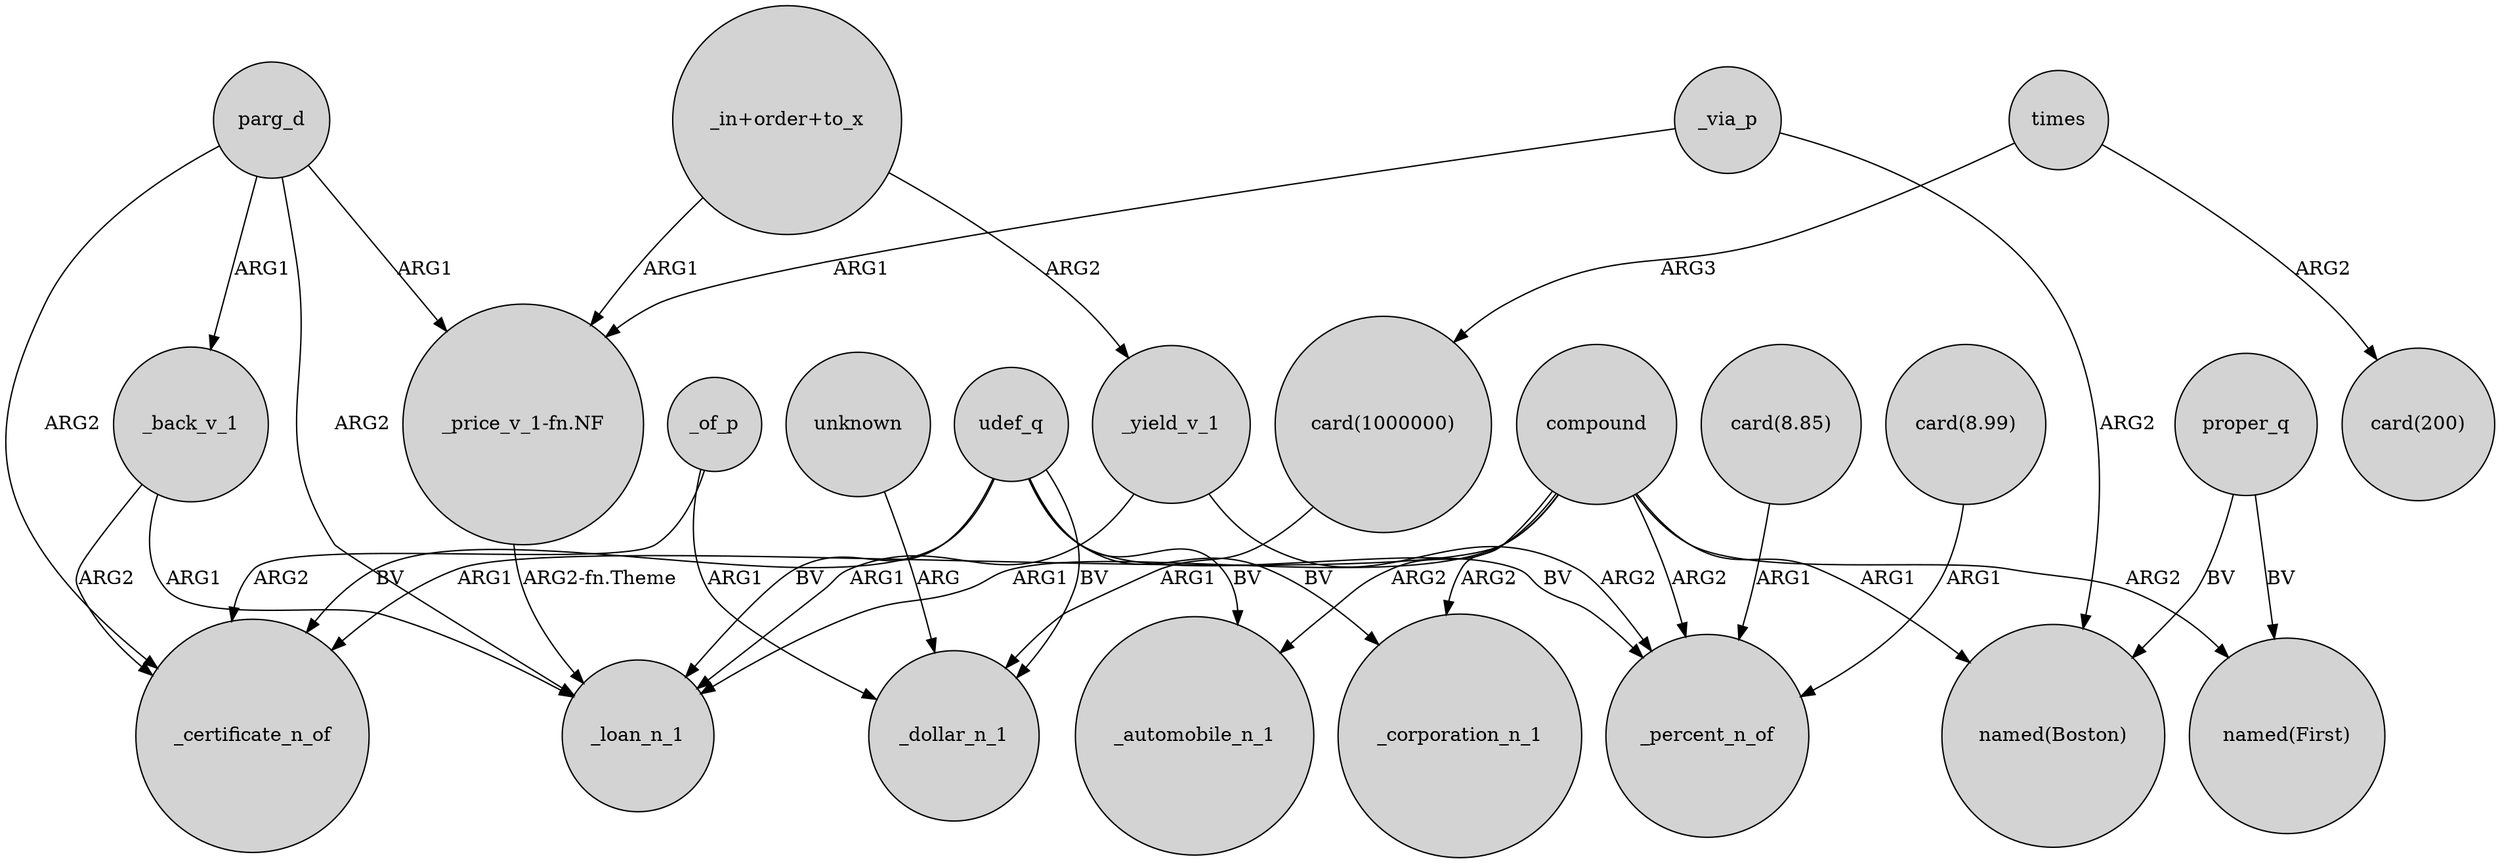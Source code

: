 digraph {
	node [shape=circle style=filled]
	compound -> _certificate_n_of [label=ARG1]
	"_price_v_1-fn.NF" -> _loan_n_1 [label="ARG2-fn.Theme"]
	parg_d -> _loan_n_1 [label=ARG2]
	"card(1000000)" -> _dollar_n_1 [label=ARG1]
	"card(8.85)" -> _percent_n_of [label=ARG1]
	"card(8.99)" -> _percent_n_of [label=ARG1]
	proper_q -> "named(Boston)" [label=BV]
	_via_p -> "_price_v_1-fn.NF" [label=ARG1]
	_of_p -> _dollar_n_1 [label=ARG1]
	udef_q -> _automobile_n_1 [label=BV]
	_back_v_1 -> _certificate_n_of [label=ARG2]
	compound -> _corporation_n_1 [label=ARG2]
	_of_p -> _certificate_n_of [label=ARG2]
	proper_q -> "named(First)" [label=BV]
	unknown -> _dollar_n_1 [label=ARG]
	udef_q -> _certificate_n_of [label=BV]
	compound -> "named(First)" [label=ARG2]
	compound -> _percent_n_of [label=ARG2]
	compound -> "named(Boston)" [label=ARG1]
	udef_q -> _corporation_n_1 [label=BV]
	"_in+order+to_x" -> "_price_v_1-fn.NF" [label=ARG1]
	times -> "card(200)" [label=ARG2]
	"_in+order+to_x" -> _yield_v_1 [label=ARG2]
	times -> "card(1000000)" [label=ARG3]
	parg_d -> _certificate_n_of [label=ARG2]
	compound -> _automobile_n_1 [label=ARG2]
	_via_p -> "named(Boston)" [label=ARG2]
	compound -> _loan_n_1 [label=ARG1]
	parg_d -> _back_v_1 [label=ARG1]
	parg_d -> "_price_v_1-fn.NF" [label=ARG1]
	_yield_v_1 -> _percent_n_of [label=ARG2]
	udef_q -> _dollar_n_1 [label=BV]
	udef_q -> _percent_n_of [label=BV]
	_back_v_1 -> _loan_n_1 [label=ARG1]
	udef_q -> _loan_n_1 [label=BV]
	_yield_v_1 -> _loan_n_1 [label=ARG1]
}
